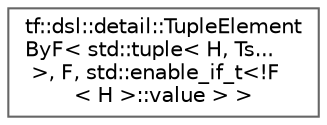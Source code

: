 digraph "类继承关系图"
{
 // LATEX_PDF_SIZE
  bgcolor="transparent";
  edge [fontname=Helvetica,fontsize=10,labelfontname=Helvetica,labelfontsize=10];
  node [fontname=Helvetica,fontsize=10,shape=box,height=0.2,width=0.4];
  rankdir="LR";
  Node0 [id="Node000000",label="tf::dsl::detail::TupleElement\lByF\< std::tuple\< H, Ts...\l \>, F, std::enable_if_t\<!F\l\< H \>::value \> \>",height=0.2,width=0.4,color="grey40", fillcolor="white", style="filled",URL="$structtf_1_1dsl_1_1detail_1_1_tuple_element_by_f_3_01std_1_1tuple_3_01_h_00_01_ts_8_8_8_01_4_00_dd089cf67c6a3e604dac8da312e4737f.html",tooltip=" "];
}
